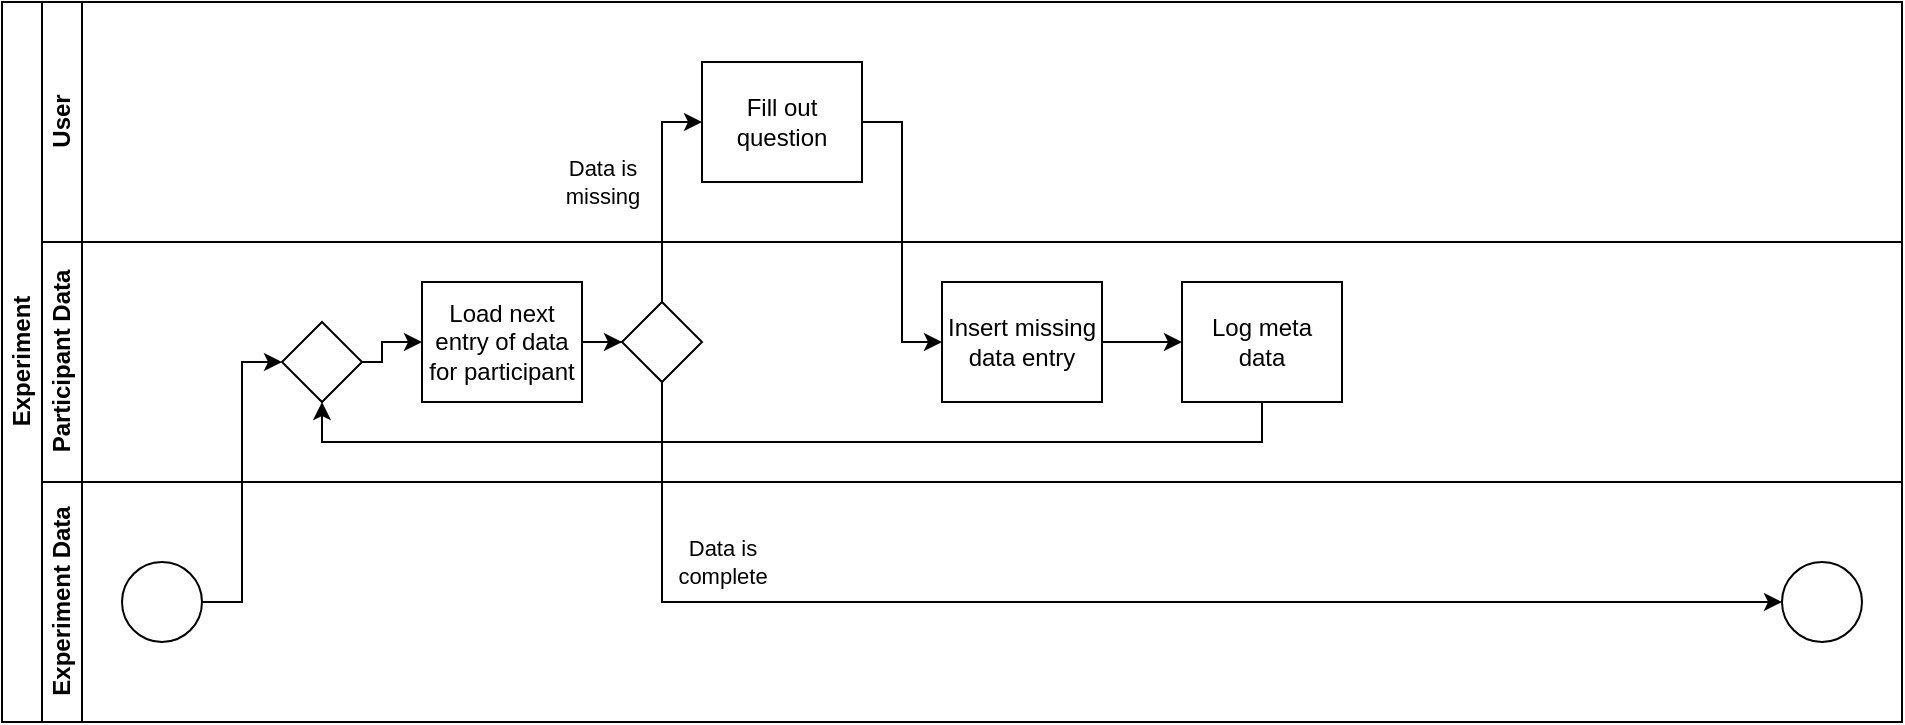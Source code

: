 <mxfile version="21.6.1" type="device">
  <diagram id="prtHgNgQTEPvFCAcTncT" name="Page-1">
    <mxGraphModel dx="1184" dy="687" grid="1" gridSize="10" guides="1" tooltips="1" connect="1" arrows="1" fold="1" page="1" pageScale="1" pageWidth="950" pageHeight="360" math="0" shadow="0">
      <root>
        <mxCell id="0" />
        <mxCell id="1" parent="0" />
        <mxCell id="dNxyNK7c78bLwvsdeMH5-19" value="&lt;font style=&quot;font-size: 12px;&quot;&gt;Experiment&lt;/font&gt;" style="swimlane;html=1;childLayout=stackLayout;resizeParent=1;resizeParentMax=0;horizontal=0;startSize=20;horizontalStack=0;" parent="1" vertex="1">
          <mxGeometry width="950" height="360" as="geometry" />
        </mxCell>
        <mxCell id="dNxyNK7c78bLwvsdeMH5-20" value="&lt;font style=&quot;font-size: 12px;&quot;&gt;User&lt;/font&gt;" style="swimlane;html=1;startSize=20;horizontal=0;" parent="dNxyNK7c78bLwvsdeMH5-19" vertex="1">
          <mxGeometry x="20" width="930" height="120" as="geometry" />
        </mxCell>
        <mxCell id="cQkvVUBx1q2ZzkjupObi-7" value="Fill out question" style="rounded=0;whiteSpace=wrap;html=1;fontFamily=Helvetica;fontSize=12;fontColor=#000000;align=center;" parent="dNxyNK7c78bLwvsdeMH5-20" vertex="1">
          <mxGeometry x="330" y="30" width="80" height="60" as="geometry" />
        </mxCell>
        <mxCell id="dNxyNK7c78bLwvsdeMH5-21" value="&lt;font style=&quot;font-size: 12px;&quot;&gt;Participant Data&lt;/font&gt;" style="swimlane;html=1;startSize=20;horizontal=0;" parent="dNxyNK7c78bLwvsdeMH5-19" vertex="1">
          <mxGeometry x="20" y="120" width="930" height="120" as="geometry" />
        </mxCell>
        <mxCell id="cQkvVUBx1q2ZzkjupObi-9" style="edgeStyle=orthogonalEdgeStyle;rounded=0;orthogonalLoop=1;jettySize=auto;html=1;entryX=0;entryY=0.5;entryDx=0;entryDy=0;" parent="dNxyNK7c78bLwvsdeMH5-21" source="WSmSX_3TVf46EgoOAQ_6-18" target="cQkvVUBx1q2ZzkjupObi-4" edge="1">
          <mxGeometry relative="1" as="geometry" />
        </mxCell>
        <mxCell id="WSmSX_3TVf46EgoOAQ_6-18" value="Load next entry of data for participant" style="rounded=0;whiteSpace=wrap;html=1;fontFamily=Helvetica;fontSize=12;fontColor=#000000;align=center;" parent="dNxyNK7c78bLwvsdeMH5-21" vertex="1">
          <mxGeometry x="190" y="20" width="80" height="60" as="geometry" />
        </mxCell>
        <mxCell id="WSmSX_3TVf46EgoOAQ_6-23" style="edgeStyle=orthogonalEdgeStyle;rounded=0;orthogonalLoop=1;jettySize=auto;html=1;entryX=0;entryY=0.5;entryDx=0;entryDy=0;" parent="dNxyNK7c78bLwvsdeMH5-21" source="WSmSX_3TVf46EgoOAQ_6-20" target="WSmSX_3TVf46EgoOAQ_6-18" edge="1">
          <mxGeometry relative="1" as="geometry">
            <Array as="points">
              <mxPoint x="170" y="60" />
              <mxPoint x="170" y="50" />
            </Array>
          </mxGeometry>
        </mxCell>
        <mxCell id="WSmSX_3TVf46EgoOAQ_6-20" value="" style="rhombus;whiteSpace=wrap;html=1;fontFamily=Helvetica;fontSize=12;fontColor=#000000;align=center;" parent="dNxyNK7c78bLwvsdeMH5-21" vertex="1">
          <mxGeometry x="120" y="40" width="40" height="40" as="geometry" />
        </mxCell>
        <mxCell id="cQkvVUBx1q2ZzkjupObi-4" value="" style="rhombus;whiteSpace=wrap;html=1;fontFamily=Helvetica;fontSize=12;fontColor=#000000;align=center;" parent="dNxyNK7c78bLwvsdeMH5-21" vertex="1">
          <mxGeometry x="290" y="30" width="40" height="40" as="geometry" />
        </mxCell>
        <mxCell id="cQkvVUBx1q2ZzkjupObi-21" style="edgeStyle=orthogonalEdgeStyle;rounded=0;orthogonalLoop=1;jettySize=auto;html=1;entryX=0.5;entryY=1;entryDx=0;entryDy=0;" parent="dNxyNK7c78bLwvsdeMH5-21" source="cQkvVUBx1q2ZzkjupObi-11" target="WSmSX_3TVf46EgoOAQ_6-20" edge="1">
          <mxGeometry relative="1" as="geometry">
            <Array as="points">
              <mxPoint x="610" y="100" />
              <mxPoint x="140" y="100" />
            </Array>
          </mxGeometry>
        </mxCell>
        <mxCell id="cQkvVUBx1q2ZzkjupObi-11" value="Log meta &lt;br&gt;data" style="rounded=0;whiteSpace=wrap;html=1;fontFamily=Helvetica;fontSize=12;fontColor=#000000;align=center;" parent="dNxyNK7c78bLwvsdeMH5-21" vertex="1">
          <mxGeometry x="570" y="20" width="80" height="60" as="geometry" />
        </mxCell>
        <mxCell id="-OYIOIsK0mqKdMVCBcEr-3" style="edgeStyle=orthogonalEdgeStyle;rounded=0;orthogonalLoop=1;jettySize=auto;html=1;entryX=0;entryY=0.5;entryDx=0;entryDy=0;" edge="1" parent="dNxyNK7c78bLwvsdeMH5-21" source="-OYIOIsK0mqKdMVCBcEr-1" target="cQkvVUBx1q2ZzkjupObi-11">
          <mxGeometry relative="1" as="geometry" />
        </mxCell>
        <mxCell id="-OYIOIsK0mqKdMVCBcEr-1" value="Insert missing data entry" style="rounded=0;whiteSpace=wrap;html=1;fontFamily=Helvetica;fontSize=12;fontColor=#000000;align=center;" vertex="1" parent="dNxyNK7c78bLwvsdeMH5-21">
          <mxGeometry x="450" y="20" width="80" height="60" as="geometry" />
        </mxCell>
        <mxCell id="cQkvVUBx1q2ZzkjupObi-5" style="edgeStyle=orthogonalEdgeStyle;rounded=0;orthogonalLoop=1;jettySize=auto;html=1;entryX=0;entryY=0.5;entryDx=0;entryDy=0;" parent="dNxyNK7c78bLwvsdeMH5-19" source="cQkvVUBx1q2ZzkjupObi-4" target="dNxyNK7c78bLwvsdeMH5-32" edge="1">
          <mxGeometry relative="1" as="geometry">
            <Array as="points">
              <mxPoint x="330" y="300" />
            </Array>
          </mxGeometry>
        </mxCell>
        <mxCell id="cQkvVUBx1q2ZzkjupObi-18" value="Data is &lt;br&gt;complete" style="edgeLabel;html=1;align=center;verticalAlign=middle;resizable=0;points=[];" parent="cQkvVUBx1q2ZzkjupObi-5" vertex="1" connectable="0">
          <mxGeometry x="-0.942" y="-3" relative="1" as="geometry">
            <mxPoint x="33" y="70" as="offset" />
          </mxGeometry>
        </mxCell>
        <mxCell id="cQkvVUBx1q2ZzkjupObi-8" style="edgeStyle=orthogonalEdgeStyle;rounded=0;orthogonalLoop=1;jettySize=auto;html=1;entryX=0;entryY=0.5;entryDx=0;entryDy=0;" parent="dNxyNK7c78bLwvsdeMH5-19" source="cQkvVUBx1q2ZzkjupObi-4" target="cQkvVUBx1q2ZzkjupObi-7" edge="1">
          <mxGeometry relative="1" as="geometry" />
        </mxCell>
        <mxCell id="cQkvVUBx1q2ZzkjupObi-17" value="Data is &lt;br&gt;missing" style="edgeLabel;html=1;align=center;verticalAlign=middle;resizable=0;points=[];" parent="cQkvVUBx1q2ZzkjupObi-8" vertex="1" connectable="0">
          <mxGeometry x="0.073" y="-2" relative="1" as="geometry">
            <mxPoint x="-32" y="-1" as="offset" />
          </mxGeometry>
        </mxCell>
        <mxCell id="cQkvVUBx1q2ZzkjupObi-12" style="edgeStyle=orthogonalEdgeStyle;rounded=0;orthogonalLoop=1;jettySize=auto;html=1;entryX=0;entryY=0.5;entryDx=0;entryDy=0;" parent="dNxyNK7c78bLwvsdeMH5-19" source="cQkvVUBx1q2ZzkjupObi-7" target="-OYIOIsK0mqKdMVCBcEr-1" edge="1">
          <mxGeometry relative="1" as="geometry" />
        </mxCell>
        <mxCell id="dNxyNK7c78bLwvsdeMH5-22" value="&lt;font style=&quot;font-size: 12px;&quot;&gt;Experiment Data&lt;/font&gt;" style="swimlane;html=1;startSize=20;horizontal=0;" parent="dNxyNK7c78bLwvsdeMH5-19" vertex="1">
          <mxGeometry x="20" y="240" width="930" height="120" as="geometry" />
        </mxCell>
        <mxCell id="dNxyNK7c78bLwvsdeMH5-23" value="" style="ellipse;whiteSpace=wrap;html=1;labelBorderColor=default;labelBackgroundColor=default;" parent="dNxyNK7c78bLwvsdeMH5-22" vertex="1">
          <mxGeometry x="40" y="40" width="40" height="40" as="geometry" />
        </mxCell>
        <mxCell id="dNxyNK7c78bLwvsdeMH5-32" value="" style="ellipse;whiteSpace=wrap;html=1;" parent="dNxyNK7c78bLwvsdeMH5-22" vertex="1">
          <mxGeometry x="870" y="40" width="40" height="40" as="geometry" />
        </mxCell>
        <mxCell id="Av8NWH1znAMz1kn5KAPe-3" style="edgeStyle=orthogonalEdgeStyle;rounded=0;orthogonalLoop=1;jettySize=auto;html=1;entryX=0;entryY=0.5;entryDx=0;entryDy=0;" parent="dNxyNK7c78bLwvsdeMH5-19" source="dNxyNK7c78bLwvsdeMH5-23" target="WSmSX_3TVf46EgoOAQ_6-20" edge="1">
          <mxGeometry relative="1" as="geometry" />
        </mxCell>
      </root>
    </mxGraphModel>
  </diagram>
</mxfile>
